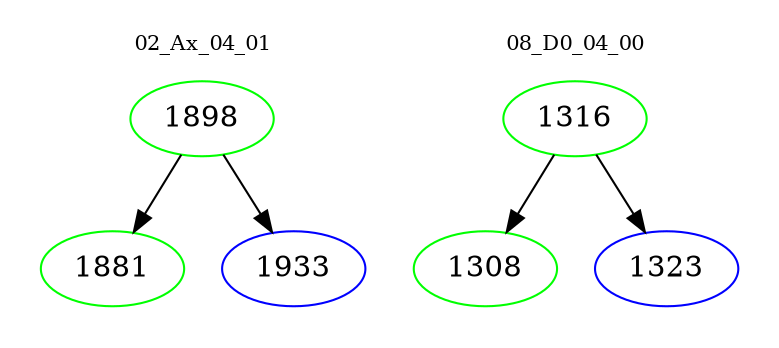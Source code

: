 digraph{
subgraph cluster_0 {
color = white
label = "02_Ax_04_01";
fontsize=10;
T0_1898 [label="1898", color="green"]
T0_1898 -> T0_1881 [color="black"]
T0_1881 [label="1881", color="green"]
T0_1898 -> T0_1933 [color="black"]
T0_1933 [label="1933", color="blue"]
}
subgraph cluster_1 {
color = white
label = "08_D0_04_00";
fontsize=10;
T1_1316 [label="1316", color="green"]
T1_1316 -> T1_1308 [color="black"]
T1_1308 [label="1308", color="green"]
T1_1316 -> T1_1323 [color="black"]
T1_1323 [label="1323", color="blue"]
}
}

